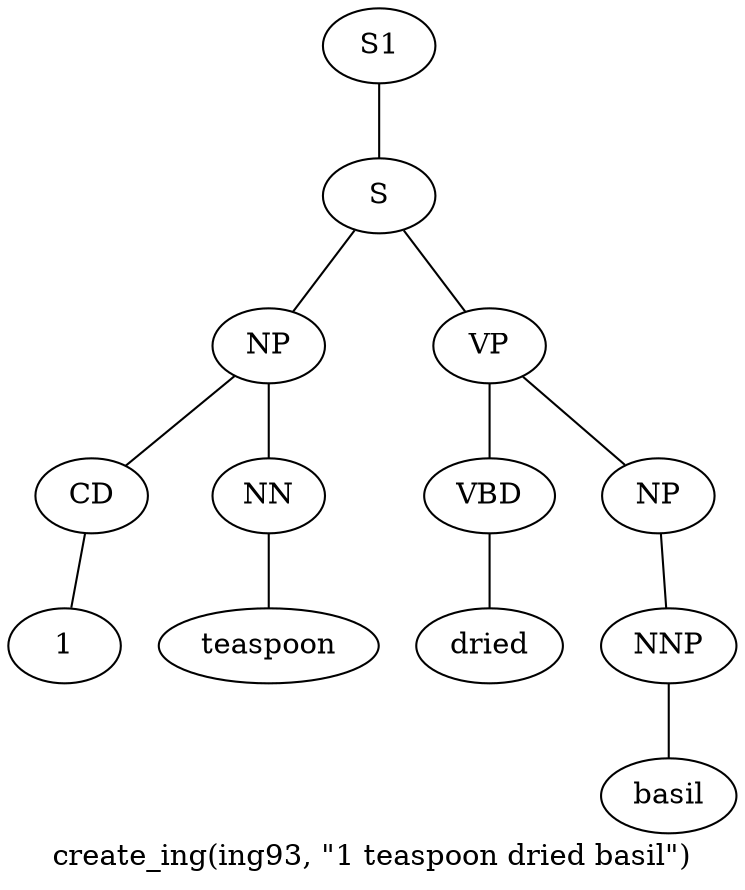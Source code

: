 graph SyntaxGraph {
	label = "create_ing(ing93, \"1 teaspoon dried basil\")";
	Node0 [label="S1"];
	Node1 [label="S"];
	Node2 [label="NP"];
	Node3 [label="CD"];
	Node4 [label="1"];
	Node5 [label="NN"];
	Node6 [label="teaspoon"];
	Node7 [label="VP"];
	Node8 [label="VBD"];
	Node9 [label="dried"];
	Node10 [label="NP"];
	Node11 [label="NNP"];
	Node12 [label="basil"];

	Node0 -- Node1;
	Node1 -- Node2;
	Node1 -- Node7;
	Node2 -- Node3;
	Node2 -- Node5;
	Node3 -- Node4;
	Node5 -- Node6;
	Node7 -- Node8;
	Node7 -- Node10;
	Node8 -- Node9;
	Node10 -- Node11;
	Node11 -- Node12;
}